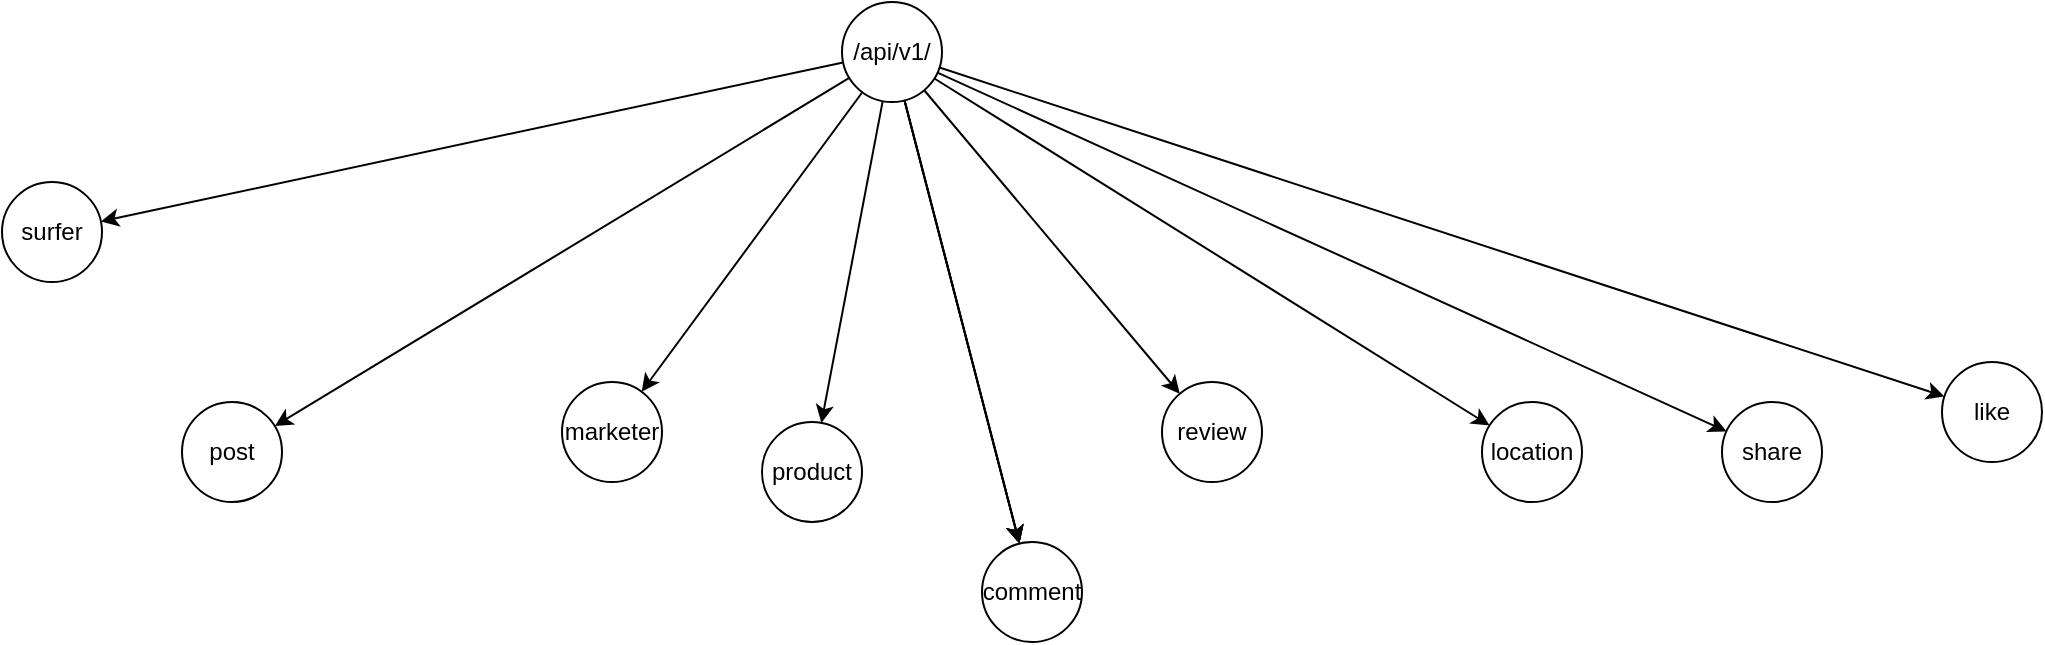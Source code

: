 <mxfile>
    <diagram id="GaIM2J5rVoqwantQ6gCi" name="Page-1">
        <mxGraphModel dx="1514" dy="514" grid="1" gridSize="10" guides="1" tooltips="1" connect="1" arrows="1" fold="1" page="1" pageScale="1" pageWidth="850" pageHeight="1100" math="0" shadow="0">
            <root>
                <mxCell id="0"/>
                <mxCell id="1" parent="0"/>
                <mxCell id="4" value="" style="edgeStyle=none;html=1;" edge="1" parent="1" source="2" target="3">
                    <mxGeometry relative="1" as="geometry"/>
                </mxCell>
                <mxCell id="6" value="" style="edgeStyle=none;html=1;" edge="1" parent="1" source="2" target="5">
                    <mxGeometry relative="1" as="geometry"/>
                </mxCell>
                <mxCell id="8" value="" style="edgeStyle=none;html=1;" edge="1" parent="1" source="2" target="7">
                    <mxGeometry relative="1" as="geometry"/>
                </mxCell>
                <mxCell id="10" value="" style="edgeStyle=none;html=1;" edge="1" parent="1" source="2" target="9">
                    <mxGeometry relative="1" as="geometry"/>
                </mxCell>
                <mxCell id="12" value="" style="edgeStyle=none;html=1;" edge="1" parent="1" source="2" target="11">
                    <mxGeometry relative="1" as="geometry"/>
                </mxCell>
                <mxCell id="13" value="" style="edgeStyle=none;html=1;" edge="1" parent="1" source="2" target="11">
                    <mxGeometry relative="1" as="geometry"/>
                </mxCell>
                <mxCell id="14" value="" style="edgeStyle=none;html=1;" edge="1" parent="1" source="2" target="11">
                    <mxGeometry relative="1" as="geometry"/>
                </mxCell>
                <mxCell id="16" value="" style="edgeStyle=none;html=1;" edge="1" parent="1" source="2" target="15">
                    <mxGeometry relative="1" as="geometry"/>
                </mxCell>
                <mxCell id="18" value="" style="edgeStyle=none;html=1;" edge="1" parent="1" source="2" target="17">
                    <mxGeometry relative="1" as="geometry"/>
                </mxCell>
                <mxCell id="20" value="" style="edgeStyle=none;html=1;" edge="1" parent="1" source="2" target="19">
                    <mxGeometry relative="1" as="geometry"/>
                </mxCell>
                <mxCell id="22" value="" style="edgeStyle=none;html=1;" edge="1" parent="1" source="2" target="21">
                    <mxGeometry relative="1" as="geometry"/>
                </mxCell>
                <mxCell id="2" value="/api/v1/" style="ellipse;whiteSpace=wrap;html=1;aspect=fixed;" vertex="1" parent="1">
                    <mxGeometry x="230" y="50" width="50" height="50" as="geometry"/>
                </mxCell>
                <mxCell id="3" value="surfer" style="ellipse;whiteSpace=wrap;html=1;aspect=fixed;" vertex="1" parent="1">
                    <mxGeometry x="-190" y="140" width="50" height="50" as="geometry"/>
                </mxCell>
                <mxCell id="5" value="post" style="ellipse;whiteSpace=wrap;html=1;aspect=fixed;" vertex="1" parent="1">
                    <mxGeometry x="-100" y="250" width="50" height="50" as="geometry"/>
                </mxCell>
                <mxCell id="7" value="marketer" style="ellipse;whiteSpace=wrap;html=1;aspect=fixed;" vertex="1" parent="1">
                    <mxGeometry x="90" y="240" width="50" height="50" as="geometry"/>
                </mxCell>
                <mxCell id="9" value="product" style="ellipse;whiteSpace=wrap;html=1;aspect=fixed;" vertex="1" parent="1">
                    <mxGeometry x="190" y="260" width="50" height="50" as="geometry"/>
                </mxCell>
                <mxCell id="11" value="comment" style="ellipse;whiteSpace=wrap;html=1;aspect=fixed;" vertex="1" parent="1">
                    <mxGeometry x="300" y="320" width="50" height="50" as="geometry"/>
                </mxCell>
                <mxCell id="15" value="review" style="ellipse;whiteSpace=wrap;html=1;aspect=fixed;" vertex="1" parent="1">
                    <mxGeometry x="390" y="240" width="50" height="50" as="geometry"/>
                </mxCell>
                <mxCell id="17" value="location" style="ellipse;whiteSpace=wrap;html=1;aspect=fixed;" vertex="1" parent="1">
                    <mxGeometry x="550" y="250" width="50" height="50" as="geometry"/>
                </mxCell>
                <mxCell id="19" value="share" style="ellipse;whiteSpace=wrap;html=1;aspect=fixed;" vertex="1" parent="1">
                    <mxGeometry x="670" y="250" width="50" height="50" as="geometry"/>
                </mxCell>
                <mxCell id="21" value="like" style="ellipse;whiteSpace=wrap;html=1;aspect=fixed;" vertex="1" parent="1">
                    <mxGeometry x="780" y="230" width="50" height="50" as="geometry"/>
                </mxCell>
            </root>
        </mxGraphModel>
    </diagram>
</mxfile>